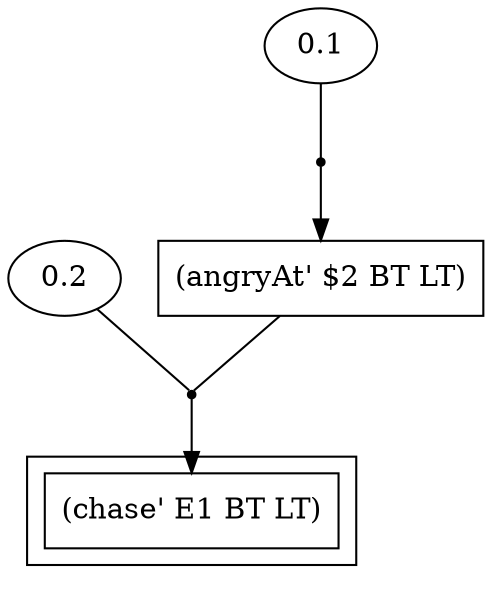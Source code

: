 digraph proof {
 graph [rankdir="TB"]
  e0 [label="0.2"];
  e1 [label="0.1"];
  i0 [shape=box label="(angryAt' $2 BT LT)"];
  r0 [shape=point];
  r0 -> o0
  i0 -> r0 [arrowhead=none]
  e0 -> r0 [arrowhead=none]
  r1 [shape=point];
  r1 -> i0
  e1 -> r1 [arrowhead=none]
 subgraph cluster {  o0 [shape=box label="(chase' E1 BT LT)"];
 }
}

